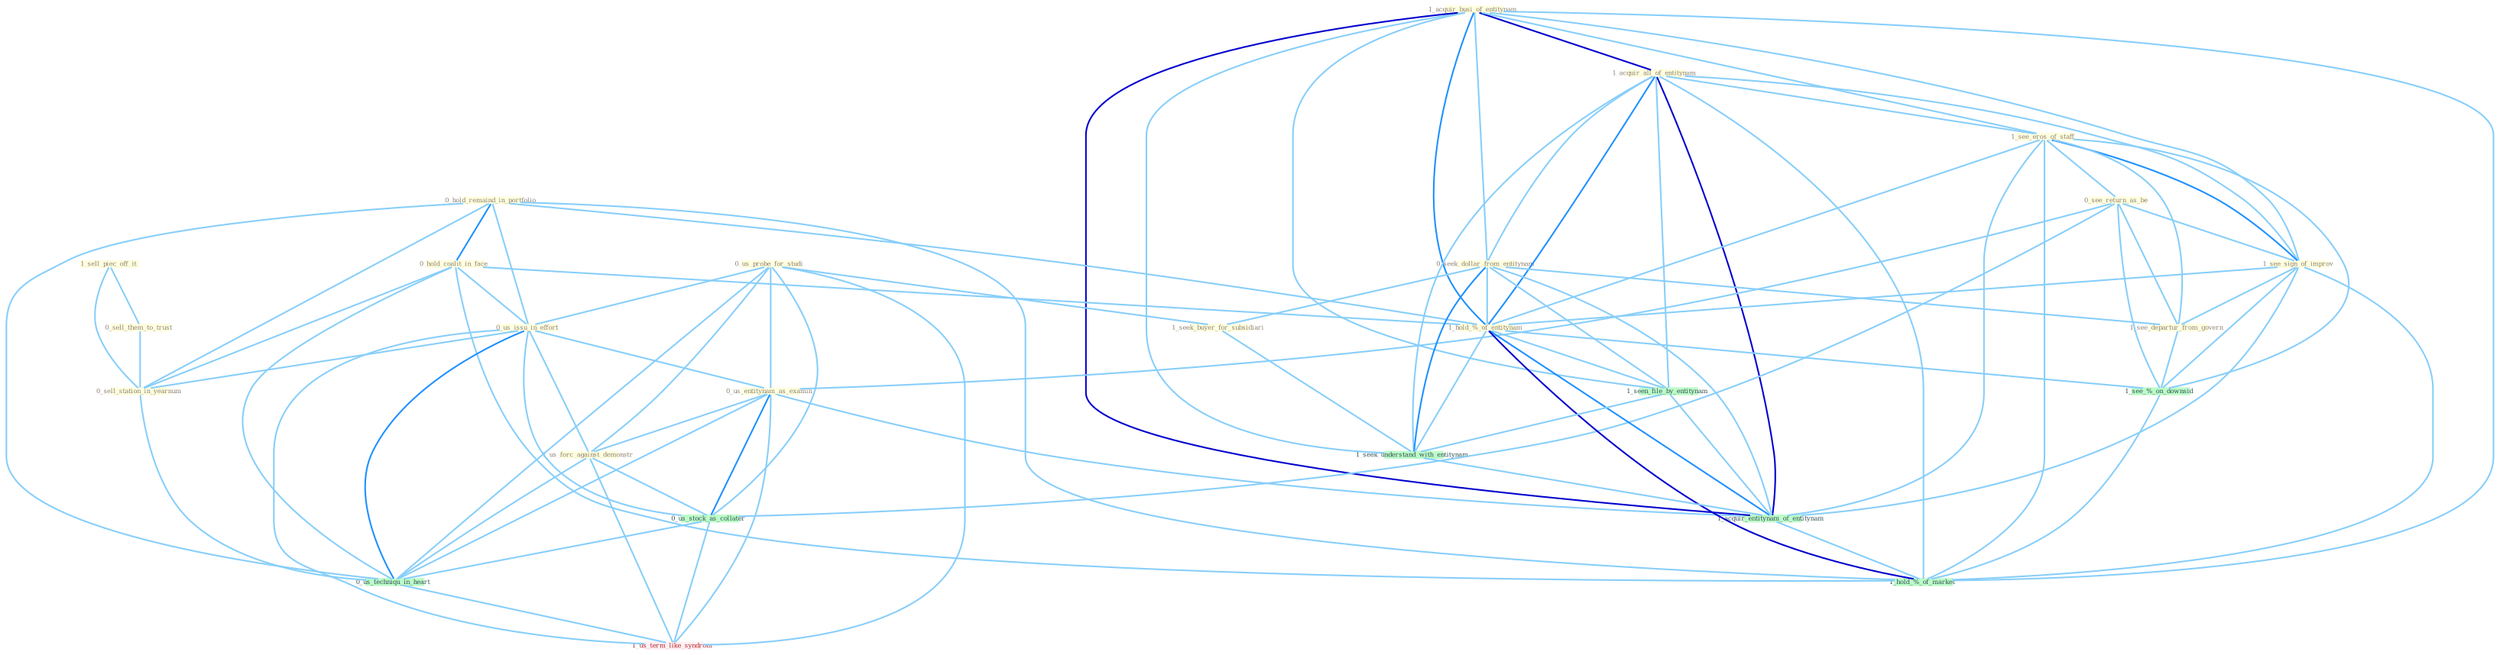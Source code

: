 Graph G{ 
    node
    [shape=polygon,style=filled,width=.5,height=.06,color="#BDFCC9",fixedsize=true,fontsize=4,
    fontcolor="#2f4f4f"];
    {node
    [color="#ffffe0", fontcolor="#8b7d6b"] "1_sell_piec_off_it " "1_acquir_busi_of_entitynam " "0_sell_them_to_trust " "1_acquir_all_of_entitynam " "0_us_probe_for_studi " "1_see_eros_of_staff " "0_hold_remaind_in_portfolio " "0_see_return_as_be " "0_hold_coalit_in_face " "1_see_sign_of_improv " "0_us_issu_in_effort " "0_sell_station_in_yearnum " "0_us_entitynam_as_examin " "1_us_forc_against_demonstr " "0_seek_dollar_from_entitynam " "1_seek_buyer_for_subsidiari " "1_see_departur_from_govern " "1_hold_%_of_entitynam "}
{node [color="#fff0f5", fontcolor="#b22222"] "1_us_term_like_syndrom "}
edge [color="#B0E2FF"];

	"1_sell_piec_off_it " -- "0_sell_them_to_trust " [w="1", color="#87cefa" ];
	"1_sell_piec_off_it " -- "0_sell_station_in_yearnum " [w="1", color="#87cefa" ];
	"1_acquir_busi_of_entitynam " -- "1_acquir_all_of_entitynam " [w="3", color="#0000cd" , len=0.6];
	"1_acquir_busi_of_entitynam " -- "1_see_eros_of_staff " [w="1", color="#87cefa" ];
	"1_acquir_busi_of_entitynam " -- "1_see_sign_of_improv " [w="1", color="#87cefa" ];
	"1_acquir_busi_of_entitynam " -- "0_seek_dollar_from_entitynam " [w="1", color="#87cefa" ];
	"1_acquir_busi_of_entitynam " -- "1_hold_%_of_entitynam " [w="2", color="#1e90ff" , len=0.8];
	"1_acquir_busi_of_entitynam " -- "1_seen_file_by_entitynam " [w="1", color="#87cefa" ];
	"1_acquir_busi_of_entitynam " -- "1_seek_understand_with_entitynam " [w="1", color="#87cefa" ];
	"1_acquir_busi_of_entitynam " -- "1_acquir_entitynam_of_entitynam " [w="3", color="#0000cd" , len=0.6];
	"1_acquir_busi_of_entitynam " -- "1_hold_%_of_market " [w="1", color="#87cefa" ];
	"0_sell_them_to_trust " -- "0_sell_station_in_yearnum " [w="1", color="#87cefa" ];
	"1_acquir_all_of_entitynam " -- "1_see_eros_of_staff " [w="1", color="#87cefa" ];
	"1_acquir_all_of_entitynam " -- "1_see_sign_of_improv " [w="1", color="#87cefa" ];
	"1_acquir_all_of_entitynam " -- "0_seek_dollar_from_entitynam " [w="1", color="#87cefa" ];
	"1_acquir_all_of_entitynam " -- "1_hold_%_of_entitynam " [w="2", color="#1e90ff" , len=0.8];
	"1_acquir_all_of_entitynam " -- "1_seen_file_by_entitynam " [w="1", color="#87cefa" ];
	"1_acquir_all_of_entitynam " -- "1_seek_understand_with_entitynam " [w="1", color="#87cefa" ];
	"1_acquir_all_of_entitynam " -- "1_acquir_entitynam_of_entitynam " [w="3", color="#0000cd" , len=0.6];
	"1_acquir_all_of_entitynam " -- "1_hold_%_of_market " [w="1", color="#87cefa" ];
	"0_us_probe_for_studi " -- "0_us_issu_in_effort " [w="1", color="#87cefa" ];
	"0_us_probe_for_studi " -- "0_us_entitynam_as_examin " [w="1", color="#87cefa" ];
	"0_us_probe_for_studi " -- "1_us_forc_against_demonstr " [w="1", color="#87cefa" ];
	"0_us_probe_for_studi " -- "1_seek_buyer_for_subsidiari " [w="1", color="#87cefa" ];
	"0_us_probe_for_studi " -- "0_us_stock_as_collater " [w="1", color="#87cefa" ];
	"0_us_probe_for_studi " -- "0_us_techniqu_in_heart " [w="1", color="#87cefa" ];
	"0_us_probe_for_studi " -- "1_us_term_like_syndrom " [w="1", color="#87cefa" ];
	"1_see_eros_of_staff " -- "0_see_return_as_be " [w="1", color="#87cefa" ];
	"1_see_eros_of_staff " -- "1_see_sign_of_improv " [w="2", color="#1e90ff" , len=0.8];
	"1_see_eros_of_staff " -- "1_see_departur_from_govern " [w="1", color="#87cefa" ];
	"1_see_eros_of_staff " -- "1_hold_%_of_entitynam " [w="1", color="#87cefa" ];
	"1_see_eros_of_staff " -- "1_acquir_entitynam_of_entitynam " [w="1", color="#87cefa" ];
	"1_see_eros_of_staff " -- "1_see_%_on_downsid " [w="1", color="#87cefa" ];
	"1_see_eros_of_staff " -- "1_hold_%_of_market " [w="1", color="#87cefa" ];
	"0_hold_remaind_in_portfolio " -- "0_hold_coalit_in_face " [w="2", color="#1e90ff" , len=0.8];
	"0_hold_remaind_in_portfolio " -- "0_us_issu_in_effort " [w="1", color="#87cefa" ];
	"0_hold_remaind_in_portfolio " -- "0_sell_station_in_yearnum " [w="1", color="#87cefa" ];
	"0_hold_remaind_in_portfolio " -- "1_hold_%_of_entitynam " [w="1", color="#87cefa" ];
	"0_hold_remaind_in_portfolio " -- "0_us_techniqu_in_heart " [w="1", color="#87cefa" ];
	"0_hold_remaind_in_portfolio " -- "1_hold_%_of_market " [w="1", color="#87cefa" ];
	"0_see_return_as_be " -- "1_see_sign_of_improv " [w="1", color="#87cefa" ];
	"0_see_return_as_be " -- "0_us_entitynam_as_examin " [w="1", color="#87cefa" ];
	"0_see_return_as_be " -- "1_see_departur_from_govern " [w="1", color="#87cefa" ];
	"0_see_return_as_be " -- "0_us_stock_as_collater " [w="1", color="#87cefa" ];
	"0_see_return_as_be " -- "1_see_%_on_downsid " [w="1", color="#87cefa" ];
	"0_hold_coalit_in_face " -- "0_us_issu_in_effort " [w="1", color="#87cefa" ];
	"0_hold_coalit_in_face " -- "0_sell_station_in_yearnum " [w="1", color="#87cefa" ];
	"0_hold_coalit_in_face " -- "1_hold_%_of_entitynam " [w="1", color="#87cefa" ];
	"0_hold_coalit_in_face " -- "0_us_techniqu_in_heart " [w="1", color="#87cefa" ];
	"0_hold_coalit_in_face " -- "1_hold_%_of_market " [w="1", color="#87cefa" ];
	"1_see_sign_of_improv " -- "1_see_departur_from_govern " [w="1", color="#87cefa" ];
	"1_see_sign_of_improv " -- "1_hold_%_of_entitynam " [w="1", color="#87cefa" ];
	"1_see_sign_of_improv " -- "1_acquir_entitynam_of_entitynam " [w="1", color="#87cefa" ];
	"1_see_sign_of_improv " -- "1_see_%_on_downsid " [w="1", color="#87cefa" ];
	"1_see_sign_of_improv " -- "1_hold_%_of_market " [w="1", color="#87cefa" ];
	"0_us_issu_in_effort " -- "0_sell_station_in_yearnum " [w="1", color="#87cefa" ];
	"0_us_issu_in_effort " -- "0_us_entitynam_as_examin " [w="1", color="#87cefa" ];
	"0_us_issu_in_effort " -- "1_us_forc_against_demonstr " [w="1", color="#87cefa" ];
	"0_us_issu_in_effort " -- "0_us_stock_as_collater " [w="1", color="#87cefa" ];
	"0_us_issu_in_effort " -- "0_us_techniqu_in_heart " [w="2", color="#1e90ff" , len=0.8];
	"0_us_issu_in_effort " -- "1_us_term_like_syndrom " [w="1", color="#87cefa" ];
	"0_sell_station_in_yearnum " -- "0_us_techniqu_in_heart " [w="1", color="#87cefa" ];
	"0_us_entitynam_as_examin " -- "1_us_forc_against_demonstr " [w="1", color="#87cefa" ];
	"0_us_entitynam_as_examin " -- "0_us_stock_as_collater " [w="2", color="#1e90ff" , len=0.8];
	"0_us_entitynam_as_examin " -- "1_acquir_entitynam_of_entitynam " [w="1", color="#87cefa" ];
	"0_us_entitynam_as_examin " -- "0_us_techniqu_in_heart " [w="1", color="#87cefa" ];
	"0_us_entitynam_as_examin " -- "1_us_term_like_syndrom " [w="1", color="#87cefa" ];
	"1_us_forc_against_demonstr " -- "0_us_stock_as_collater " [w="1", color="#87cefa" ];
	"1_us_forc_against_demonstr " -- "0_us_techniqu_in_heart " [w="1", color="#87cefa" ];
	"1_us_forc_against_demonstr " -- "1_us_term_like_syndrom " [w="1", color="#87cefa" ];
	"0_seek_dollar_from_entitynam " -- "1_seek_buyer_for_subsidiari " [w="1", color="#87cefa" ];
	"0_seek_dollar_from_entitynam " -- "1_see_departur_from_govern " [w="1", color="#87cefa" ];
	"0_seek_dollar_from_entitynam " -- "1_hold_%_of_entitynam " [w="1", color="#87cefa" ];
	"0_seek_dollar_from_entitynam " -- "1_seen_file_by_entitynam " [w="1", color="#87cefa" ];
	"0_seek_dollar_from_entitynam " -- "1_seek_understand_with_entitynam " [w="2", color="#1e90ff" , len=0.8];
	"0_seek_dollar_from_entitynam " -- "1_acquir_entitynam_of_entitynam " [w="1", color="#87cefa" ];
	"1_seek_buyer_for_subsidiari " -- "1_seek_understand_with_entitynam " [w="1", color="#87cefa" ];
	"1_see_departur_from_govern " -- "1_see_%_on_downsid " [w="1", color="#87cefa" ];
	"1_hold_%_of_entitynam " -- "1_seen_file_by_entitynam " [w="1", color="#87cefa" ];
	"1_hold_%_of_entitynam " -- "1_seek_understand_with_entitynam " [w="1", color="#87cefa" ];
	"1_hold_%_of_entitynam " -- "1_acquir_entitynam_of_entitynam " [w="2", color="#1e90ff" , len=0.8];
	"1_hold_%_of_entitynam " -- "1_see_%_on_downsid " [w="1", color="#87cefa" ];
	"1_hold_%_of_entitynam " -- "1_hold_%_of_market " [w="3", color="#0000cd" , len=0.6];
	"1_seen_file_by_entitynam " -- "1_seek_understand_with_entitynam " [w="1", color="#87cefa" ];
	"1_seen_file_by_entitynam " -- "1_acquir_entitynam_of_entitynam " [w="1", color="#87cefa" ];
	"0_us_stock_as_collater " -- "0_us_techniqu_in_heart " [w="1", color="#87cefa" ];
	"0_us_stock_as_collater " -- "1_us_term_like_syndrom " [w="1", color="#87cefa" ];
	"1_seek_understand_with_entitynam " -- "1_acquir_entitynam_of_entitynam " [w="1", color="#87cefa" ];
	"1_acquir_entitynam_of_entitynam " -- "1_hold_%_of_market " [w="1", color="#87cefa" ];
	"0_us_techniqu_in_heart " -- "1_us_term_like_syndrom " [w="1", color="#87cefa" ];
	"1_see_%_on_downsid " -- "1_hold_%_of_market " [w="1", color="#87cefa" ];
}